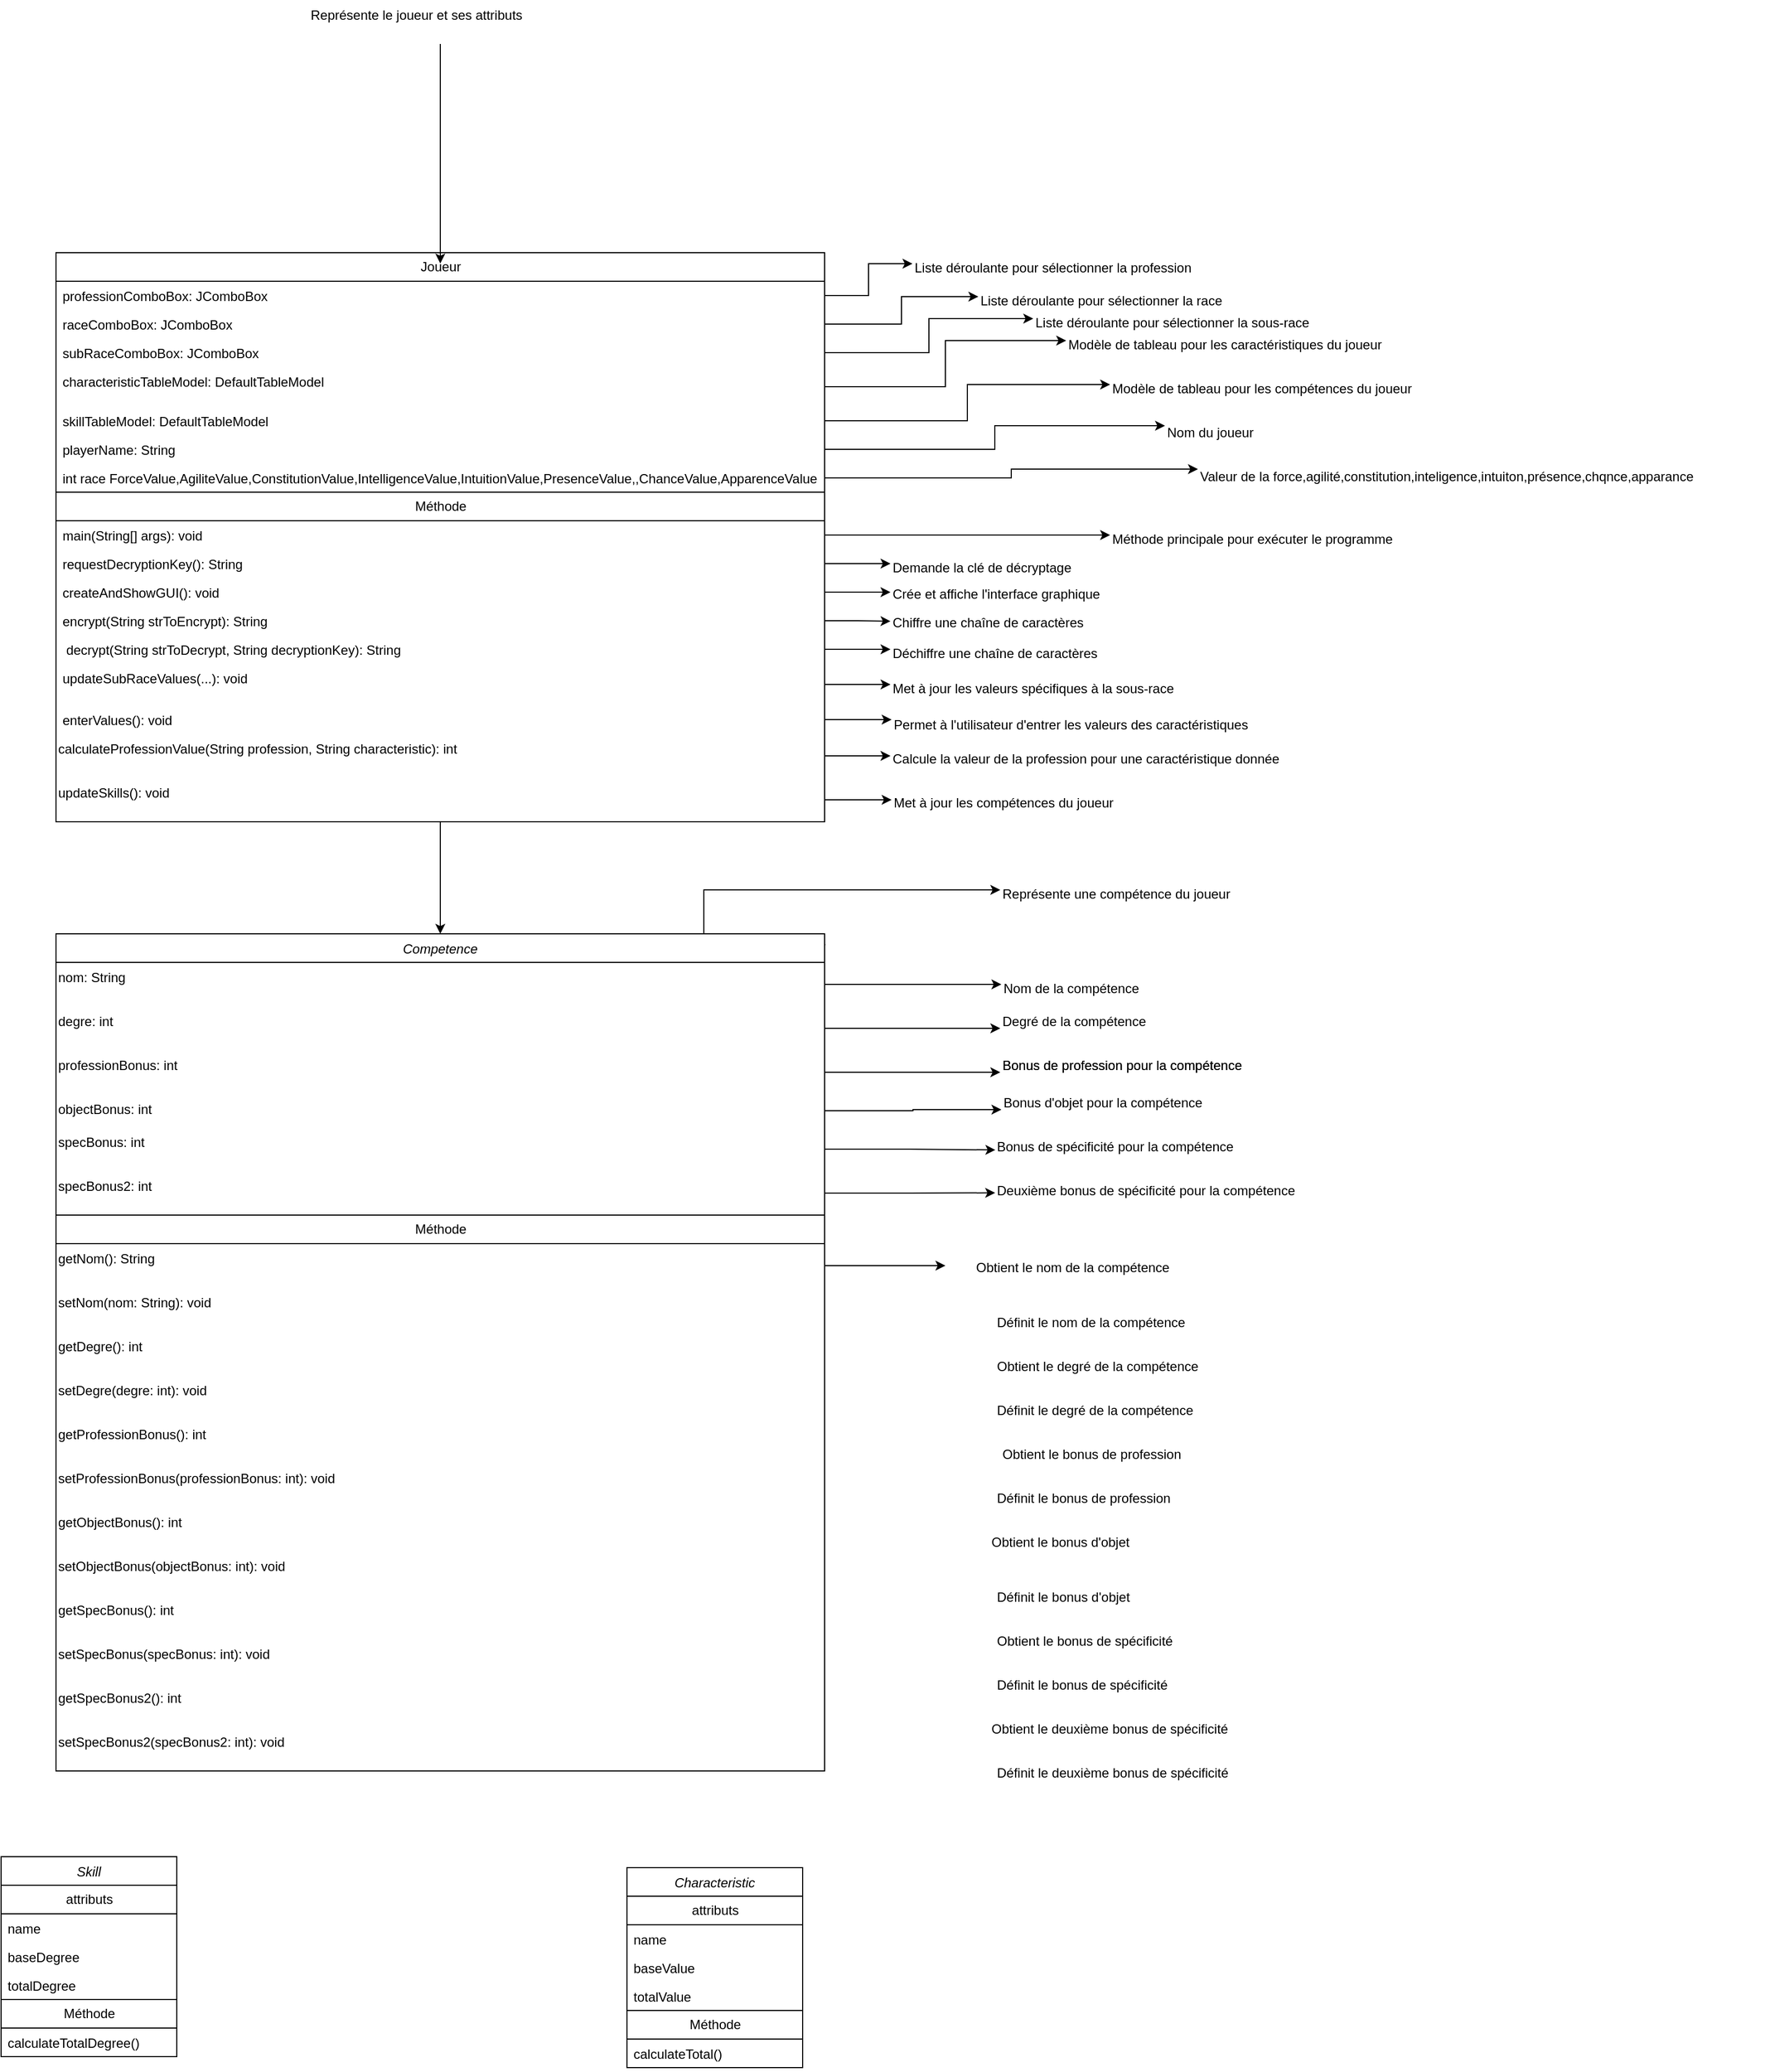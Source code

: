 <mxfile version="24.4.9" type="github">
  <diagram id="C5RBs43oDa-KdzZeNtuy" name="Page-1">
    <mxGraphModel dx="1067" dy="2249" grid="1" gridSize="10" guides="1" tooltips="1" connect="1" arrows="1" fold="1" page="1" pageScale="1" pageWidth="827" pageHeight="1169" math="0" shadow="0">
      <root>
        <mxCell id="WIyWlLk6GJQsqaUBKTNV-0" />
        <mxCell id="WIyWlLk6GJQsqaUBKTNV-1" parent="WIyWlLk6GJQsqaUBKTNV-0" />
        <mxCell id="i2RfyE96nucthwFzIsgV-39" style="edgeStyle=orthogonalEdgeStyle;rounded=0;orthogonalLoop=1;jettySize=auto;html=1;entryX=0;entryY=0.25;entryDx=0;entryDy=0;exitX=1.001;exitY=0.013;exitDx=0;exitDy=0;exitPerimeter=0;" edge="1" parent="WIyWlLk6GJQsqaUBKTNV-1" source="zkfFHV4jXpPFQw0GAbJ--0" target="i2RfyE96nucthwFzIsgV-29">
          <mxGeometry relative="1" as="geometry">
            <Array as="points">
              <mxPoint x="710" y="-30" />
              <mxPoint x="710" y="-80" />
            </Array>
          </mxGeometry>
        </mxCell>
        <mxCell id="zkfFHV4jXpPFQw0GAbJ--0" value="Competence " style="swimlane;fontStyle=2;align=center;verticalAlign=top;childLayout=stackLayout;horizontal=1;startSize=26;horizontalStack=0;resizeParent=1;resizeLast=0;collapsible=1;marginBottom=0;rounded=0;shadow=0;strokeWidth=1;" parent="WIyWlLk6GJQsqaUBKTNV-1" vertex="1">
          <mxGeometry x="120" y="-40" width="700" height="762" as="geometry">
            <mxRectangle x="334" y="10" width="160" height="26" as="alternateBounds" />
          </mxGeometry>
        </mxCell>
        <mxCell id="i2RfyE96nucthwFzIsgV-11" value="nom: String" style="text;whiteSpace=wrap;" vertex="1" parent="zkfFHV4jXpPFQw0GAbJ--0">
          <mxGeometry y="26" width="700" height="40" as="geometry" />
        </mxCell>
        <mxCell id="i2RfyE96nucthwFzIsgV-12" value="degre: int" style="text;whiteSpace=wrap;" vertex="1" parent="zkfFHV4jXpPFQw0GAbJ--0">
          <mxGeometry y="66" width="700" height="40" as="geometry" />
        </mxCell>
        <mxCell id="i2RfyE96nucthwFzIsgV-13" value="professionBonus: int" style="text;whiteSpace=wrap;" vertex="1" parent="zkfFHV4jXpPFQw0GAbJ--0">
          <mxGeometry y="106" width="700" height="40" as="geometry" />
        </mxCell>
        <mxCell id="i2RfyE96nucthwFzIsgV-14" value="objectBonus: int" style="text;whiteSpace=wrap;" vertex="1" parent="zkfFHV4jXpPFQw0GAbJ--0">
          <mxGeometry y="146" width="700" height="30" as="geometry" />
        </mxCell>
        <mxCell id="i2RfyE96nucthwFzIsgV-15" value="specBonus: int" style="text;whiteSpace=wrap;" vertex="1" parent="zkfFHV4jXpPFQw0GAbJ--0">
          <mxGeometry y="176" width="700" height="40" as="geometry" />
        </mxCell>
        <mxCell id="i2RfyE96nucthwFzIsgV-16" value="specBonus2: int" style="text;whiteSpace=wrap;" vertex="1" parent="zkfFHV4jXpPFQw0GAbJ--0">
          <mxGeometry y="216" width="700" height="40" as="geometry" />
        </mxCell>
        <mxCell id="qMtvj5lShhkuuehcOQx0-54" value="Méthode" style="swimlane;fontStyle=0;childLayout=stackLayout;horizontal=1;startSize=26;fillColor=none;horizontalStack=0;resizeParent=1;resizeParentMax=0;resizeLast=0;collapsible=1;marginBottom=0;html=1;" parent="zkfFHV4jXpPFQw0GAbJ--0" vertex="1">
          <mxGeometry y="256" width="700" height="506" as="geometry">
            <mxRectangle y="26" width="160" height="30" as="alternateBounds" />
          </mxGeometry>
        </mxCell>
        <mxCell id="i2RfyE96nucthwFzIsgV-65" style="edgeStyle=orthogonalEdgeStyle;rounded=0;orthogonalLoop=1;jettySize=auto;html=1;" edge="1" parent="qMtvj5lShhkuuehcOQx0-54" source="i2RfyE96nucthwFzIsgV-17">
          <mxGeometry relative="1" as="geometry">
            <mxPoint x="810" y="46" as="targetPoint" />
          </mxGeometry>
        </mxCell>
        <mxCell id="i2RfyE96nucthwFzIsgV-17" value="getNom(): String" style="text;whiteSpace=wrap;" vertex="1" parent="qMtvj5lShhkuuehcOQx0-54">
          <mxGeometry y="26" width="700" height="40" as="geometry" />
        </mxCell>
        <mxCell id="i2RfyE96nucthwFzIsgV-18" value="setNom(nom: String): void" style="text;whiteSpace=wrap;" vertex="1" parent="qMtvj5lShhkuuehcOQx0-54">
          <mxGeometry y="66" width="700" height="40" as="geometry" />
        </mxCell>
        <mxCell id="i2RfyE96nucthwFzIsgV-19" value="getDegre(): int" style="text;whiteSpace=wrap;" vertex="1" parent="qMtvj5lShhkuuehcOQx0-54">
          <mxGeometry y="106" width="700" height="40" as="geometry" />
        </mxCell>
        <mxCell id="i2RfyE96nucthwFzIsgV-20" value="setDegre(degre: int): void" style="text;whiteSpace=wrap;" vertex="1" parent="qMtvj5lShhkuuehcOQx0-54">
          <mxGeometry y="146" width="700" height="40" as="geometry" />
        </mxCell>
        <mxCell id="i2RfyE96nucthwFzIsgV-21" value="getProfessionBonus(): int" style="text;whiteSpace=wrap;" vertex="1" parent="qMtvj5lShhkuuehcOQx0-54">
          <mxGeometry y="186" width="700" height="40" as="geometry" />
        </mxCell>
        <mxCell id="i2RfyE96nucthwFzIsgV-22" value="setProfessionBonus(professionBonus: int): void" style="text;whiteSpace=wrap;" vertex="1" parent="qMtvj5lShhkuuehcOQx0-54">
          <mxGeometry y="226" width="700" height="40" as="geometry" />
        </mxCell>
        <mxCell id="i2RfyE96nucthwFzIsgV-23" value="getObjectBonus(): int" style="text;whiteSpace=wrap;" vertex="1" parent="qMtvj5lShhkuuehcOQx0-54">
          <mxGeometry y="266" width="700" height="40" as="geometry" />
        </mxCell>
        <mxCell id="i2RfyE96nucthwFzIsgV-24" value="setObjectBonus(objectBonus: int): void" style="text;whiteSpace=wrap;" vertex="1" parent="qMtvj5lShhkuuehcOQx0-54">
          <mxGeometry y="306" width="700" height="40" as="geometry" />
        </mxCell>
        <mxCell id="i2RfyE96nucthwFzIsgV-25" value="getSpecBonus(): int" style="text;whiteSpace=wrap;" vertex="1" parent="qMtvj5lShhkuuehcOQx0-54">
          <mxGeometry y="346" width="700" height="40" as="geometry" />
        </mxCell>
        <mxCell id="i2RfyE96nucthwFzIsgV-26" value="setSpecBonus(specBonus: int): void" style="text;whiteSpace=wrap;" vertex="1" parent="qMtvj5lShhkuuehcOQx0-54">
          <mxGeometry y="386" width="700" height="40" as="geometry" />
        </mxCell>
        <mxCell id="i2RfyE96nucthwFzIsgV-27" value="getSpecBonus2(): int" style="text;whiteSpace=wrap;" vertex="1" parent="qMtvj5lShhkuuehcOQx0-54">
          <mxGeometry y="426" width="700" height="40" as="geometry" />
        </mxCell>
        <mxCell id="i2RfyE96nucthwFzIsgV-28" value="setSpecBonus2(specBonus2: int): void" style="text;whiteSpace=wrap;" vertex="1" parent="qMtvj5lShhkuuehcOQx0-54">
          <mxGeometry y="466" width="700" height="40" as="geometry" />
        </mxCell>
        <mxCell id="qMtvj5lShhkuuehcOQx0-58" value="Skill" style="swimlane;fontStyle=2;align=center;verticalAlign=top;childLayout=stackLayout;horizontal=1;startSize=26;horizontalStack=0;resizeParent=1;resizeLast=0;collapsible=1;marginBottom=0;rounded=0;shadow=0;strokeWidth=1;" parent="WIyWlLk6GJQsqaUBKTNV-1" vertex="1">
          <mxGeometry x="70" y="800" width="160" height="182" as="geometry">
            <mxRectangle x="334" y="10" width="160" height="26" as="alternateBounds" />
          </mxGeometry>
        </mxCell>
        <mxCell id="qMtvj5lShhkuuehcOQx0-59" value="attributs" style="swimlane;fontStyle=0;childLayout=stackLayout;horizontal=1;startSize=26;fillColor=none;horizontalStack=0;resizeParent=1;resizeParentMax=0;resizeLast=0;collapsible=1;marginBottom=0;html=1;" parent="qMtvj5lShhkuuehcOQx0-58" vertex="1">
          <mxGeometry y="26" width="160" height="104" as="geometry">
            <mxRectangle y="26" width="160" height="30" as="alternateBounds" />
          </mxGeometry>
        </mxCell>
        <mxCell id="qMtvj5lShhkuuehcOQx0-60" value="name" style="text;strokeColor=none;fillColor=none;align=left;verticalAlign=top;spacingLeft=4;spacingRight=4;overflow=hidden;rotatable=0;points=[[0,0.5],[1,0.5]];portConstraint=eastwest;whiteSpace=wrap;html=1;" parent="qMtvj5lShhkuuehcOQx0-59" vertex="1">
          <mxGeometry y="26" width="160" height="26" as="geometry" />
        </mxCell>
        <mxCell id="qMtvj5lShhkuuehcOQx0-61" value="baseDegree" style="text;strokeColor=none;fillColor=none;align=left;verticalAlign=top;spacingLeft=4;spacingRight=4;overflow=hidden;rotatable=0;points=[[0,0.5],[1,0.5]];portConstraint=eastwest;whiteSpace=wrap;html=1;" parent="qMtvj5lShhkuuehcOQx0-59" vertex="1">
          <mxGeometry y="52" width="160" height="26" as="geometry" />
        </mxCell>
        <mxCell id="qMtvj5lShhkuuehcOQx0-62" value="totalDegree" style="text;strokeColor=none;fillColor=none;align=left;verticalAlign=top;spacingLeft=4;spacingRight=4;overflow=hidden;rotatable=0;points=[[0,0.5],[1,0.5]];portConstraint=eastwest;whiteSpace=wrap;html=1;" parent="qMtvj5lShhkuuehcOQx0-59" vertex="1">
          <mxGeometry y="78" width="160" height="26" as="geometry" />
        </mxCell>
        <mxCell id="qMtvj5lShhkuuehcOQx0-63" value="Méthode" style="swimlane;fontStyle=0;childLayout=stackLayout;horizontal=1;startSize=26;fillColor=none;horizontalStack=0;resizeParent=1;resizeParentMax=0;resizeLast=0;collapsible=1;marginBottom=0;html=1;" parent="qMtvj5lShhkuuehcOQx0-58" vertex="1">
          <mxGeometry y="130" width="160" height="52" as="geometry">
            <mxRectangle y="26" width="160" height="30" as="alternateBounds" />
          </mxGeometry>
        </mxCell>
        <mxCell id="qMtvj5lShhkuuehcOQx0-64" value="calculateTotalDegree()" style="text;strokeColor=none;fillColor=none;align=left;verticalAlign=top;spacingLeft=4;spacingRight=4;overflow=hidden;rotatable=0;points=[[0,0.5],[1,0.5]];portConstraint=eastwest;whiteSpace=wrap;html=1;" parent="qMtvj5lShhkuuehcOQx0-63" vertex="1">
          <mxGeometry y="26" width="160" height="26" as="geometry" />
        </mxCell>
        <mxCell id="qMtvj5lShhkuuehcOQx0-65" value="Characteristic" style="swimlane;fontStyle=2;align=center;verticalAlign=top;childLayout=stackLayout;horizontal=1;startSize=26;horizontalStack=0;resizeParent=1;resizeLast=0;collapsible=1;marginBottom=0;rounded=0;shadow=0;strokeWidth=1;" parent="WIyWlLk6GJQsqaUBKTNV-1" vertex="1">
          <mxGeometry x="640" y="810" width="160" height="182" as="geometry">
            <mxRectangle x="334" y="10" width="160" height="26" as="alternateBounds" />
          </mxGeometry>
        </mxCell>
        <mxCell id="qMtvj5lShhkuuehcOQx0-66" value="attributs" style="swimlane;fontStyle=0;childLayout=stackLayout;horizontal=1;startSize=26;fillColor=none;horizontalStack=0;resizeParent=1;resizeParentMax=0;resizeLast=0;collapsible=1;marginBottom=0;html=1;" parent="qMtvj5lShhkuuehcOQx0-65" vertex="1">
          <mxGeometry y="26" width="160" height="104" as="geometry">
            <mxRectangle y="26" width="160" height="30" as="alternateBounds" />
          </mxGeometry>
        </mxCell>
        <mxCell id="qMtvj5lShhkuuehcOQx0-67" value="name" style="text;strokeColor=none;fillColor=none;align=left;verticalAlign=top;spacingLeft=4;spacingRight=4;overflow=hidden;rotatable=0;points=[[0,0.5],[1,0.5]];portConstraint=eastwest;whiteSpace=wrap;html=1;" parent="qMtvj5lShhkuuehcOQx0-66" vertex="1">
          <mxGeometry y="26" width="160" height="26" as="geometry" />
        </mxCell>
        <mxCell id="qMtvj5lShhkuuehcOQx0-68" value="baseValue" style="text;strokeColor=none;fillColor=none;align=left;verticalAlign=top;spacingLeft=4;spacingRight=4;overflow=hidden;rotatable=0;points=[[0,0.5],[1,0.5]];portConstraint=eastwest;whiteSpace=wrap;html=1;" parent="qMtvj5lShhkuuehcOQx0-66" vertex="1">
          <mxGeometry y="52" width="160" height="26" as="geometry" />
        </mxCell>
        <mxCell id="qMtvj5lShhkuuehcOQx0-69" value="totalValue" style="text;strokeColor=none;fillColor=none;align=left;verticalAlign=top;spacingLeft=4;spacingRight=4;overflow=hidden;rotatable=0;points=[[0,0.5],[1,0.5]];portConstraint=eastwest;whiteSpace=wrap;html=1;" parent="qMtvj5lShhkuuehcOQx0-66" vertex="1">
          <mxGeometry y="78" width="160" height="26" as="geometry" />
        </mxCell>
        <mxCell id="qMtvj5lShhkuuehcOQx0-70" value="Méthode" style="swimlane;fontStyle=0;childLayout=stackLayout;horizontal=1;startSize=26;fillColor=none;horizontalStack=0;resizeParent=1;resizeParentMax=0;resizeLast=0;collapsible=1;marginBottom=0;html=1;" parent="qMtvj5lShhkuuehcOQx0-65" vertex="1">
          <mxGeometry y="130" width="160" height="52" as="geometry">
            <mxRectangle y="26" width="160" height="30" as="alternateBounds" />
          </mxGeometry>
        </mxCell>
        <mxCell id="qMtvj5lShhkuuehcOQx0-71" value="calculateTotal()" style="text;strokeColor=none;fillColor=none;align=left;verticalAlign=top;spacingLeft=4;spacingRight=4;overflow=hidden;rotatable=0;points=[[0,0.5],[1,0.5]];portConstraint=eastwest;whiteSpace=wrap;html=1;" parent="qMtvj5lShhkuuehcOQx0-70" vertex="1">
          <mxGeometry y="26" width="160" height="26" as="geometry" />
        </mxCell>
        <mxCell id="qMtvj5lShhkuuehcOQx0-88" value="Joueur" style="swimlane;fontStyle=0;childLayout=stackLayout;horizontal=1;startSize=26;fillColor=none;horizontalStack=0;resizeParent=1;resizeParentMax=0;resizeLast=0;collapsible=1;marginBottom=0;html=1;" parent="WIyWlLk6GJQsqaUBKTNV-1" vertex="1">
          <mxGeometry x="120" y="-660" width="700" height="518" as="geometry">
            <mxRectangle x="314" y="-640" width="200" height="30" as="alternateBounds" />
          </mxGeometry>
        </mxCell>
        <mxCell id="qMtvj5lShhkuuehcOQx0-89" value="professionComboBox: JComboBox&lt;String" style="text;strokeColor=none;fillColor=none;align=left;verticalAlign=top;spacingLeft=4;spacingRight=4;overflow=hidden;rotatable=0;points=[[0,0.5],[1,0.5]];portConstraint=eastwest;whiteSpace=wrap;html=1;" parent="qMtvj5lShhkuuehcOQx0-88" vertex="1">
          <mxGeometry y="26" width="700" height="26" as="geometry" />
        </mxCell>
        <mxCell id="qMtvj5lShhkuuehcOQx0-90" value="raceComboBox: JComboBox&lt;String&gt;" style="text;strokeColor=none;fillColor=none;align=left;verticalAlign=top;spacingLeft=4;spacingRight=4;overflow=hidden;rotatable=0;points=[[0,0.5],[1,0.5]];portConstraint=eastwest;whiteSpace=wrap;html=1;" parent="qMtvj5lShhkuuehcOQx0-88" vertex="1">
          <mxGeometry y="52" width="700" height="26" as="geometry" />
        </mxCell>
        <mxCell id="qMtvj5lShhkuuehcOQx0-91" value="subRaceComboBox: JComboBox&lt;String&gt;" style="text;strokeColor=none;fillColor=none;align=left;verticalAlign=top;spacingLeft=4;spacingRight=4;overflow=hidden;rotatable=0;points=[[0,0.5],[1,0.5]];portConstraint=eastwest;whiteSpace=wrap;html=1;" parent="qMtvj5lShhkuuehcOQx0-88" vertex="1">
          <mxGeometry y="78" width="700" height="26" as="geometry" />
        </mxCell>
        <mxCell id="dnE_V_GwSR6mNpGcqpjj-6" value="characteristicTableModel: DefaultTableModel&amp;nbsp;" style="text;strokeColor=none;fillColor=none;align=left;verticalAlign=top;spacingLeft=4;spacingRight=4;overflow=hidden;rotatable=0;points=[[0,0.5],[1,0.5]];portConstraint=eastwest;whiteSpace=wrap;html=1;" parent="qMtvj5lShhkuuehcOQx0-88" vertex="1">
          <mxGeometry y="104" width="700" height="36" as="geometry" />
        </mxCell>
        <mxCell id="dnE_V_GwSR6mNpGcqpjj-10" value="skillTableModel: DefaultTableModel" style="text;strokeColor=none;fillColor=none;align=left;verticalAlign=top;spacingLeft=4;spacingRight=4;overflow=hidden;rotatable=0;points=[[0,0.5],[1,0.5]];portConstraint=eastwest;whiteSpace=wrap;html=1;" parent="qMtvj5lShhkuuehcOQx0-88" vertex="1">
          <mxGeometry y="140" width="700" height="26" as="geometry" />
        </mxCell>
        <mxCell id="dnE_V_GwSR6mNpGcqpjj-11" value="playerName: String&amp;nbsp;" style="text;strokeColor=none;fillColor=none;align=left;verticalAlign=top;spacingLeft=4;spacingRight=4;overflow=hidden;rotatable=0;points=[[0,0.5],[1,0.5]];portConstraint=eastwest;whiteSpace=wrap;html=1;" parent="qMtvj5lShhkuuehcOQx0-88" vertex="1">
          <mxGeometry y="166" width="700" height="26" as="geometry" />
        </mxCell>
        <mxCell id="dnE_V_GwSR6mNpGcqpjj-14" value="int race ForceValue,AgiliteValue,ConstitutionValue,IntelligenceValue,IntuitionValue,PresenceValue,,ChanceValue,ApparenceValue" style="text;strokeColor=none;fillColor=none;align=left;verticalAlign=top;spacingLeft=4;spacingRight=4;overflow=hidden;rotatable=0;points=[[0,0.5],[1,0.5]];portConstraint=eastwest;whiteSpace=wrap;html=1;" parent="qMtvj5lShhkuuehcOQx0-88" vertex="1">
          <mxGeometry y="192" width="700" height="26" as="geometry" />
        </mxCell>
        <mxCell id="qMtvj5lShhkuuehcOQx0-95" value="Méthode" style="swimlane;fontStyle=0;childLayout=stackLayout;horizontal=1;startSize=26;fillColor=none;horizontalStack=0;resizeParent=1;resizeParentMax=0;resizeLast=0;collapsible=1;marginBottom=0;html=1;" parent="qMtvj5lShhkuuehcOQx0-88" vertex="1">
          <mxGeometry y="218" width="700" height="300" as="geometry">
            <mxRectangle y="400" width="200" height="30" as="alternateBounds" />
          </mxGeometry>
        </mxCell>
        <mxCell id="dnE_V_GwSR6mNpGcqpjj-7" value="main(String[] args): void" style="text;strokeColor=none;fillColor=none;align=left;verticalAlign=top;spacingLeft=4;spacingRight=4;overflow=hidden;rotatable=0;points=[[0,0.5],[1,0.5]];portConstraint=eastwest;whiteSpace=wrap;html=1;" parent="qMtvj5lShhkuuehcOQx0-95" vertex="1">
          <mxGeometry y="26" width="700" height="26" as="geometry" />
        </mxCell>
        <mxCell id="qMtvj5lShhkuuehcOQx0-97" value="requestDecryptionKey(): String" style="text;strokeColor=none;fillColor=none;align=left;verticalAlign=top;spacingLeft=4;spacingRight=4;overflow=hidden;rotatable=0;points=[[0,0.5],[1,0.5]];portConstraint=eastwest;whiteSpace=wrap;html=1;" parent="qMtvj5lShhkuuehcOQx0-95" vertex="1">
          <mxGeometry y="52" width="700" height="26" as="geometry" />
        </mxCell>
        <mxCell id="qMtvj5lShhkuuehcOQx0-96" value="&lt;div&gt;createAndShowGUI(): void&lt;br&gt;&lt;/div&gt;" style="text;strokeColor=none;fillColor=none;align=left;verticalAlign=top;spacingLeft=4;spacingRight=4;overflow=hidden;rotatable=0;points=[[0,0.5],[1,0.5]];portConstraint=eastwest;whiteSpace=wrap;html=1;" parent="qMtvj5lShhkuuehcOQx0-95" vertex="1">
          <mxGeometry y="78" width="700" height="26" as="geometry" />
        </mxCell>
        <mxCell id="qMtvj5lShhkuuehcOQx0-100" value="encrypt(String strToEncrypt): String" style="text;strokeColor=none;fillColor=none;align=left;verticalAlign=top;spacingLeft=4;spacingRight=4;overflow=hidden;rotatable=0;points=[[0,0.5],[1,0.5]];portConstraint=eastwest;whiteSpace=wrap;html=1;" parent="qMtvj5lShhkuuehcOQx0-95" vertex="1">
          <mxGeometry y="104" width="700" height="26" as="geometry" />
        </mxCell>
        <mxCell id="qMtvj5lShhkuuehcOQx0-101" value="&amp;nbsp;decrypt(String strToDecrypt, String decryptionKey): String" style="text;strokeColor=none;fillColor=none;align=left;verticalAlign=top;spacingLeft=4;spacingRight=4;overflow=hidden;rotatable=0;points=[[0,0.5],[1,0.5]];portConstraint=eastwest;whiteSpace=wrap;html=1;" parent="qMtvj5lShhkuuehcOQx0-95" vertex="1">
          <mxGeometry y="130" width="700" height="26" as="geometry" />
        </mxCell>
        <mxCell id="qMtvj5lShhkuuehcOQx0-98" value="updateSubRaceValues(...): void" style="text;strokeColor=none;fillColor=none;align=left;verticalAlign=top;spacingLeft=4;spacingRight=4;overflow=hidden;rotatable=0;points=[[0,0.5],[1,0.5]];portConstraint=eastwest;whiteSpace=wrap;html=1;" parent="qMtvj5lShhkuuehcOQx0-95" vertex="1">
          <mxGeometry y="156" width="700" height="38" as="geometry" />
        </mxCell>
        <mxCell id="dnE_V_GwSR6mNpGcqpjj-18" value="enterValues(): void" style="text;strokeColor=none;fillColor=none;align=left;verticalAlign=top;spacingLeft=4;spacingRight=4;overflow=hidden;rotatable=0;points=[[0,0.5],[1,0.5]];portConstraint=eastwest;whiteSpace=wrap;html=1;" parent="qMtvj5lShhkuuehcOQx0-95" vertex="1">
          <mxGeometry y="194" width="700" height="26" as="geometry" />
        </mxCell>
        <mxCell id="dnE_V_GwSR6mNpGcqpjj-19" value="calculateProfessionValue(String profession, String characteristic): int" style="text;whiteSpace=wrap;" parent="qMtvj5lShhkuuehcOQx0-95" vertex="1">
          <mxGeometry y="220" width="700" height="40" as="geometry" />
        </mxCell>
        <mxCell id="dnE_V_GwSR6mNpGcqpjj-20" value="updateSkills(): void" style="text;whiteSpace=wrap;" parent="qMtvj5lShhkuuehcOQx0-95" vertex="1">
          <mxGeometry y="260" width="700" height="40" as="geometry" />
        </mxCell>
        <mxCell id="dnE_V_GwSR6mNpGcqpjj-21" style="edgeStyle=orthogonalEdgeStyle;rounded=0;orthogonalLoop=1;jettySize=auto;html=1;" parent="WIyWlLk6GJQsqaUBKTNV-1" source="dnE_V_GwSR6mNpGcqpjj-20" target="zkfFHV4jXpPFQw0GAbJ--0" edge="1">
          <mxGeometry relative="1" as="geometry" />
        </mxCell>
        <mxCell id="dnE_V_GwSR6mNpGcqpjj-22" value="Représente le joueur et ses attributs" style="text;whiteSpace=wrap;" parent="WIyWlLk6GJQsqaUBKTNV-1" vertex="1">
          <mxGeometry x="350" y="-890" width="240" height="40" as="geometry" />
        </mxCell>
        <mxCell id="dnE_V_GwSR6mNpGcqpjj-25" value="Liste déroulante pour sélectionner la profession" style="text;whiteSpace=wrap;" parent="WIyWlLk6GJQsqaUBKTNV-1" vertex="1">
          <mxGeometry x="900" y="-660" width="290" height="40" as="geometry" />
        </mxCell>
        <mxCell id="dnE_V_GwSR6mNpGcqpjj-27" value="Liste déroulante pour sélectionner la sous-race" style="text;whiteSpace=wrap;" parent="WIyWlLk6GJQsqaUBKTNV-1" vertex="1">
          <mxGeometry x="1010" y="-610" width="280" height="40" as="geometry" />
        </mxCell>
        <mxCell id="dnE_V_GwSR6mNpGcqpjj-29" style="edgeStyle=orthogonalEdgeStyle;rounded=0;orthogonalLoop=1;jettySize=auto;html=1;entryX=0;entryY=0.25;entryDx=0;entryDy=0;" parent="WIyWlLk6GJQsqaUBKTNV-1" source="qMtvj5lShhkuuehcOQx0-91" target="dnE_V_GwSR6mNpGcqpjj-27" edge="1">
          <mxGeometry relative="1" as="geometry" />
        </mxCell>
        <mxCell id="dnE_V_GwSR6mNpGcqpjj-32" value="Modèle de tableau pour les caractéristiques du joueur" style="text;whiteSpace=wrap;" parent="WIyWlLk6GJQsqaUBKTNV-1" vertex="1">
          <mxGeometry x="1040" y="-590" width="320" height="40" as="geometry" />
        </mxCell>
        <mxCell id="dnE_V_GwSR6mNpGcqpjj-33" style="edgeStyle=orthogonalEdgeStyle;rounded=0;orthogonalLoop=1;jettySize=auto;html=1;entryX=0;entryY=0.25;entryDx=0;entryDy=0;" parent="WIyWlLk6GJQsqaUBKTNV-1" source="dnE_V_GwSR6mNpGcqpjj-6" target="dnE_V_GwSR6mNpGcqpjj-32" edge="1">
          <mxGeometry relative="1" as="geometry" />
        </mxCell>
        <mxCell id="dnE_V_GwSR6mNpGcqpjj-34" value="Modèle de tableau pour les compétences du joueur" style="text;whiteSpace=wrap;" parent="WIyWlLk6GJQsqaUBKTNV-1" vertex="1">
          <mxGeometry x="1080" y="-550" width="310" height="40" as="geometry" />
        </mxCell>
        <mxCell id="dnE_V_GwSR6mNpGcqpjj-35" style="edgeStyle=orthogonalEdgeStyle;rounded=0;orthogonalLoop=1;jettySize=auto;html=1;entryX=0;entryY=0.25;entryDx=0;entryDy=0;" parent="WIyWlLk6GJQsqaUBKTNV-1" source="dnE_V_GwSR6mNpGcqpjj-10" target="dnE_V_GwSR6mNpGcqpjj-34" edge="1">
          <mxGeometry relative="1" as="geometry" />
        </mxCell>
        <mxCell id="dnE_V_GwSR6mNpGcqpjj-36" value="Nom du joueur" style="text;whiteSpace=wrap;" parent="WIyWlLk6GJQsqaUBKTNV-1" vertex="1">
          <mxGeometry x="1130" y="-510" width="110" height="30" as="geometry" />
        </mxCell>
        <mxCell id="dnE_V_GwSR6mNpGcqpjj-37" style="edgeStyle=orthogonalEdgeStyle;rounded=0;orthogonalLoop=1;jettySize=auto;html=1;entryX=0;entryY=0.25;entryDx=0;entryDy=0;" parent="WIyWlLk6GJQsqaUBKTNV-1" source="dnE_V_GwSR6mNpGcqpjj-11" target="dnE_V_GwSR6mNpGcqpjj-36" edge="1">
          <mxGeometry relative="1" as="geometry" />
        </mxCell>
        <mxCell id="dnE_V_GwSR6mNpGcqpjj-39" value="Valeur de la force,agilité,constitution,inteligence,intuiton,présence,chqnce,apparance" style="text;whiteSpace=wrap;" parent="WIyWlLk6GJQsqaUBKTNV-1" vertex="1">
          <mxGeometry x="1160" y="-470" width="520" height="28" as="geometry" />
        </mxCell>
        <mxCell id="dnE_V_GwSR6mNpGcqpjj-41" value="Méthode principale pour exécuter le programme" style="text;whiteSpace=wrap;" parent="WIyWlLk6GJQsqaUBKTNV-1" vertex="1">
          <mxGeometry x="1080" y="-413" width="290" height="20" as="geometry" />
        </mxCell>
        <mxCell id="dnE_V_GwSR6mNpGcqpjj-43" value="Demande la clé de décryptage" style="text;whiteSpace=wrap;" parent="WIyWlLk6GJQsqaUBKTNV-1" vertex="1">
          <mxGeometry x="880" y="-387" width="200" height="20" as="geometry" />
        </mxCell>
        <mxCell id="dnE_V_GwSR6mNpGcqpjj-45" value="Crée et affiche l&#39;interface graphique" style="text;whiteSpace=wrap;" parent="WIyWlLk6GJQsqaUBKTNV-1" vertex="1">
          <mxGeometry x="880" y="-363" width="220" height="24" as="geometry" />
        </mxCell>
        <mxCell id="dnE_V_GwSR6mNpGcqpjj-47" value="Chiffre une chaîne de caractères" style="text;whiteSpace=wrap;" parent="WIyWlLk6GJQsqaUBKTNV-1" vertex="1">
          <mxGeometry x="880" y="-337" width="200" height="25" as="geometry" />
        </mxCell>
        <mxCell id="dnE_V_GwSR6mNpGcqpjj-49" value="Déchiffre une chaîne de caractères" style="text;whiteSpace=wrap;" parent="WIyWlLk6GJQsqaUBKTNV-1" vertex="1">
          <mxGeometry x="880" y="-309" width="220" height="20" as="geometry" />
        </mxCell>
        <mxCell id="dnE_V_GwSR6mNpGcqpjj-52" value="Met à jour les valeurs spécifiques à la sous-race" style="text;whiteSpace=wrap;" parent="WIyWlLk6GJQsqaUBKTNV-1" vertex="1">
          <mxGeometry x="880" y="-277" width="290" height="20" as="geometry" />
        </mxCell>
        <mxCell id="dnE_V_GwSR6mNpGcqpjj-54" value="Permet à l&#39;utilisateur d&#39;entrer les valeurs des caractéristiques" style="text;whiteSpace=wrap;" parent="WIyWlLk6GJQsqaUBKTNV-1" vertex="1">
          <mxGeometry x="881" y="-244" width="360" height="18" as="geometry" />
        </mxCell>
        <mxCell id="dnE_V_GwSR6mNpGcqpjj-56" value="Calcule la valeur de la profession pour une caractéristique donnée" style="text;whiteSpace=wrap;" parent="WIyWlLk6GJQsqaUBKTNV-1" vertex="1">
          <mxGeometry x="880" y="-213" width="390" height="22" as="geometry" />
        </mxCell>
        <mxCell id="dnE_V_GwSR6mNpGcqpjj-58" value="Met à jour les compétences du joueur" style="text;whiteSpace=wrap;" parent="WIyWlLk6GJQsqaUBKTNV-1" vertex="1">
          <mxGeometry x="881" y="-173" width="230" height="22" as="geometry" />
        </mxCell>
        <mxCell id="dnE_V_GwSR6mNpGcqpjj-61" style="edgeStyle=orthogonalEdgeStyle;rounded=0;orthogonalLoop=1;jettySize=auto;html=1;entryX=0.5;entryY=0.019;entryDx=0;entryDy=0;entryPerimeter=0;" parent="WIyWlLk6GJQsqaUBKTNV-1" source="dnE_V_GwSR6mNpGcqpjj-22" target="qMtvj5lShhkuuehcOQx0-88" edge="1">
          <mxGeometry relative="1" as="geometry" />
        </mxCell>
        <mxCell id="dnE_V_GwSR6mNpGcqpjj-63" value="Liste déroulante pour sélectionner la race" style="text;whiteSpace=wrap;" parent="WIyWlLk6GJQsqaUBKTNV-1" vertex="1">
          <mxGeometry x="960" y="-630" width="250" height="40" as="geometry" />
        </mxCell>
        <mxCell id="dnE_V_GwSR6mNpGcqpjj-64" style="edgeStyle=orthogonalEdgeStyle;rounded=0;orthogonalLoop=1;jettySize=auto;html=1;entryX=0;entryY=0.25;entryDx=0;entryDy=0;" parent="WIyWlLk6GJQsqaUBKTNV-1" source="qMtvj5lShhkuuehcOQx0-90" target="dnE_V_GwSR6mNpGcqpjj-63" edge="1">
          <mxGeometry relative="1" as="geometry" />
        </mxCell>
        <mxCell id="dnE_V_GwSR6mNpGcqpjj-67" style="edgeStyle=orthogonalEdgeStyle;rounded=0;orthogonalLoop=1;jettySize=auto;html=1;entryX=0;entryY=0.25;entryDx=0;entryDy=0;" parent="WIyWlLk6GJQsqaUBKTNV-1" source="qMtvj5lShhkuuehcOQx0-89" target="dnE_V_GwSR6mNpGcqpjj-25" edge="1">
          <mxGeometry relative="1" as="geometry" />
        </mxCell>
        <mxCell id="dnE_V_GwSR6mNpGcqpjj-71" style="edgeStyle=orthogonalEdgeStyle;rounded=0;orthogonalLoop=1;jettySize=auto;html=1;entryX=0;entryY=0.5;entryDx=0;entryDy=0;" parent="WIyWlLk6GJQsqaUBKTNV-1" source="dnE_V_GwSR6mNpGcqpjj-19" target="dnE_V_GwSR6mNpGcqpjj-56" edge="1">
          <mxGeometry relative="1" as="geometry" />
        </mxCell>
        <mxCell id="dnE_V_GwSR6mNpGcqpjj-72" style="edgeStyle=orthogonalEdgeStyle;rounded=0;orthogonalLoop=1;jettySize=auto;html=1;entryX=0;entryY=0.5;entryDx=0;entryDy=0;" parent="WIyWlLk6GJQsqaUBKTNV-1" source="dnE_V_GwSR6mNpGcqpjj-20" target="dnE_V_GwSR6mNpGcqpjj-58" edge="1">
          <mxGeometry relative="1" as="geometry" />
        </mxCell>
        <mxCell id="dnE_V_GwSR6mNpGcqpjj-74" style="edgeStyle=orthogonalEdgeStyle;rounded=0;orthogonalLoop=1;jettySize=auto;html=1;entryX=0;entryY=0.5;entryDx=0;entryDy=0;" parent="WIyWlLk6GJQsqaUBKTNV-1" source="dnE_V_GwSR6mNpGcqpjj-18" target="dnE_V_GwSR6mNpGcqpjj-54" edge="1">
          <mxGeometry relative="1" as="geometry" />
        </mxCell>
        <mxCell id="dnE_V_GwSR6mNpGcqpjj-75" style="edgeStyle=orthogonalEdgeStyle;rounded=0;orthogonalLoop=1;jettySize=auto;html=1;entryX=0;entryY=0.5;entryDx=0;entryDy=0;" parent="WIyWlLk6GJQsqaUBKTNV-1" source="qMtvj5lShhkuuehcOQx0-98" target="dnE_V_GwSR6mNpGcqpjj-52" edge="1">
          <mxGeometry relative="1" as="geometry" />
        </mxCell>
        <mxCell id="dnE_V_GwSR6mNpGcqpjj-76" style="edgeStyle=orthogonalEdgeStyle;rounded=0;orthogonalLoop=1;jettySize=auto;html=1;entryX=0;entryY=0.5;entryDx=0;entryDy=0;" parent="WIyWlLk6GJQsqaUBKTNV-1" source="qMtvj5lShhkuuehcOQx0-101" target="dnE_V_GwSR6mNpGcqpjj-49" edge="1">
          <mxGeometry relative="1" as="geometry" />
        </mxCell>
        <mxCell id="dnE_V_GwSR6mNpGcqpjj-77" style="edgeStyle=orthogonalEdgeStyle;rounded=0;orthogonalLoop=1;jettySize=auto;html=1;" parent="WIyWlLk6GJQsqaUBKTNV-1" source="qMtvj5lShhkuuehcOQx0-100" target="dnE_V_GwSR6mNpGcqpjj-47" edge="1">
          <mxGeometry relative="1" as="geometry" />
        </mxCell>
        <mxCell id="dnE_V_GwSR6mNpGcqpjj-79" style="edgeStyle=orthogonalEdgeStyle;rounded=0;orthogonalLoop=1;jettySize=auto;html=1;entryX=0;entryY=0.5;entryDx=0;entryDy=0;" parent="WIyWlLk6GJQsqaUBKTNV-1" source="qMtvj5lShhkuuehcOQx0-96" target="dnE_V_GwSR6mNpGcqpjj-45" edge="1">
          <mxGeometry relative="1" as="geometry" />
        </mxCell>
        <mxCell id="dnE_V_GwSR6mNpGcqpjj-81" style="edgeStyle=orthogonalEdgeStyle;rounded=0;orthogonalLoop=1;jettySize=auto;html=1;entryX=0;entryY=0.5;entryDx=0;entryDy=0;" parent="WIyWlLk6GJQsqaUBKTNV-1" source="dnE_V_GwSR6mNpGcqpjj-7" target="dnE_V_GwSR6mNpGcqpjj-41" edge="1">
          <mxGeometry relative="1" as="geometry" />
        </mxCell>
        <mxCell id="dnE_V_GwSR6mNpGcqpjj-82" style="edgeStyle=orthogonalEdgeStyle;rounded=0;orthogonalLoop=1;jettySize=auto;html=1;entryX=0;entryY=0.5;entryDx=0;entryDy=0;" parent="WIyWlLk6GJQsqaUBKTNV-1" source="qMtvj5lShhkuuehcOQx0-97" target="dnE_V_GwSR6mNpGcqpjj-43" edge="1">
          <mxGeometry relative="1" as="geometry" />
        </mxCell>
        <mxCell id="dnE_V_GwSR6mNpGcqpjj-85" style="edgeStyle=orthogonalEdgeStyle;rounded=0;orthogonalLoop=1;jettySize=auto;html=1;entryX=0;entryY=0.25;entryDx=0;entryDy=0;" parent="WIyWlLk6GJQsqaUBKTNV-1" source="dnE_V_GwSR6mNpGcqpjj-14" target="dnE_V_GwSR6mNpGcqpjj-39" edge="1">
          <mxGeometry relative="1" as="geometry" />
        </mxCell>
        <mxCell id="i2RfyE96nucthwFzIsgV-29" value="Représente une compétence du joueur" style="text;whiteSpace=wrap;" vertex="1" parent="WIyWlLk6GJQsqaUBKTNV-1">
          <mxGeometry x="980" y="-90" width="240" height="40" as="geometry" />
        </mxCell>
        <mxCell id="i2RfyE96nucthwFzIsgV-32" value="Nom de la compétence" style="text;whiteSpace=wrap;" vertex="1" parent="WIyWlLk6GJQsqaUBKTNV-1">
          <mxGeometry x="981" y="-4" width="160" height="20" as="geometry" />
        </mxCell>
        <mxCell id="i2RfyE96nucthwFzIsgV-35" style="edgeStyle=orthogonalEdgeStyle;rounded=0;orthogonalLoop=1;jettySize=auto;html=1;exitX=0.5;exitY=1;exitDx=0;exitDy=0;" edge="1" parent="WIyWlLk6GJQsqaUBKTNV-1" source="i2RfyE96nucthwFzIsgV-32" target="i2RfyE96nucthwFzIsgV-32">
          <mxGeometry relative="1" as="geometry" />
        </mxCell>
        <mxCell id="i2RfyE96nucthwFzIsgV-36" value="Degré de la compétence" style="text;whiteSpace=wrap;" vertex="1" parent="WIyWlLk6GJQsqaUBKTNV-1">
          <mxGeometry x="980" y="26" width="160" height="40" as="geometry" />
        </mxCell>
        <mxCell id="i2RfyE96nucthwFzIsgV-38" style="edgeStyle=orthogonalEdgeStyle;rounded=0;orthogonalLoop=1;jettySize=auto;html=1;" edge="1" parent="WIyWlLk6GJQsqaUBKTNV-1" source="i2RfyE96nucthwFzIsgV-11" target="i2RfyE96nucthwFzIsgV-32">
          <mxGeometry relative="1" as="geometry" />
        </mxCell>
        <mxCell id="i2RfyE96nucthwFzIsgV-40" style="edgeStyle=orthogonalEdgeStyle;rounded=0;orthogonalLoop=1;jettySize=auto;html=1;" edge="1" parent="WIyWlLk6GJQsqaUBKTNV-1" source="i2RfyE96nucthwFzIsgV-12" target="i2RfyE96nucthwFzIsgV-36">
          <mxGeometry relative="1" as="geometry" />
        </mxCell>
        <mxCell id="i2RfyE96nucthwFzIsgV-41" value="Bonus de profession pour la compétence" style="text;whiteSpace=wrap;" vertex="1" parent="WIyWlLk6GJQsqaUBKTNV-1">
          <mxGeometry x="980" y="66" width="250" height="40" as="geometry" />
        </mxCell>
        <mxCell id="i2RfyE96nucthwFzIsgV-42" style="edgeStyle=orthogonalEdgeStyle;rounded=0;orthogonalLoop=1;jettySize=auto;html=1;" edge="1" parent="WIyWlLk6GJQsqaUBKTNV-1" source="i2RfyE96nucthwFzIsgV-13" target="i2RfyE96nucthwFzIsgV-41">
          <mxGeometry relative="1" as="geometry" />
        </mxCell>
        <mxCell id="i2RfyE96nucthwFzIsgV-43" value="Bonus de profession pour la compétence" style="text;whiteSpace=wrap;" vertex="1" parent="WIyWlLk6GJQsqaUBKTNV-1">
          <mxGeometry x="980" y="66" width="250" height="40" as="geometry" />
        </mxCell>
        <mxCell id="i2RfyE96nucthwFzIsgV-44" value="Bonus d&#39;objet pour la compétence" style="text;whiteSpace=wrap;" vertex="1" parent="WIyWlLk6GJQsqaUBKTNV-1">
          <mxGeometry x="981" y="100" width="210" height="40" as="geometry" />
        </mxCell>
        <mxCell id="i2RfyE96nucthwFzIsgV-46" style="edgeStyle=orthogonalEdgeStyle;rounded=0;orthogonalLoop=1;jettySize=auto;html=1;" edge="1" parent="WIyWlLk6GJQsqaUBKTNV-1" source="i2RfyE96nucthwFzIsgV-14" target="i2RfyE96nucthwFzIsgV-44">
          <mxGeometry relative="1" as="geometry">
            <mxPoint x="960" y="121" as="targetPoint" />
          </mxGeometry>
        </mxCell>
        <mxCell id="i2RfyE96nucthwFzIsgV-47" value="Bonus de spécificité pour la compétence" style="text;whiteSpace=wrap;" vertex="1" parent="WIyWlLk6GJQsqaUBKTNV-1">
          <mxGeometry x="975" y="140" width="250" height="40" as="geometry" />
        </mxCell>
        <mxCell id="i2RfyE96nucthwFzIsgV-48" value="Deuxième bonus de spécificité pour la compétence" style="text;whiteSpace=wrap;" vertex="1" parent="WIyWlLk6GJQsqaUBKTNV-1">
          <mxGeometry x="975" y="180" width="310" height="40" as="geometry" />
        </mxCell>
        <mxCell id="i2RfyE96nucthwFzIsgV-51" style="edgeStyle=orthogonalEdgeStyle;rounded=0;orthogonalLoop=1;jettySize=auto;html=1;entryX=0.002;entryY=0.418;entryDx=0;entryDy=0;entryPerimeter=0;" edge="1" parent="WIyWlLk6GJQsqaUBKTNV-1" source="i2RfyE96nucthwFzIsgV-15" target="i2RfyE96nucthwFzIsgV-47">
          <mxGeometry relative="1" as="geometry" />
        </mxCell>
        <mxCell id="i2RfyE96nucthwFzIsgV-52" style="edgeStyle=orthogonalEdgeStyle;rounded=0;orthogonalLoop=1;jettySize=auto;html=1;entryX=0.001;entryY=0.394;entryDx=0;entryDy=0;entryPerimeter=0;" edge="1" parent="WIyWlLk6GJQsqaUBKTNV-1" source="i2RfyE96nucthwFzIsgV-16" target="i2RfyE96nucthwFzIsgV-48">
          <mxGeometry relative="1" as="geometry" />
        </mxCell>
        <mxCell id="i2RfyE96nucthwFzIsgV-53" value="Obtient le nom de la compétence" style="text;whiteSpace=wrap;" vertex="1" parent="WIyWlLk6GJQsqaUBKTNV-1">
          <mxGeometry x="956" y="250" width="210" height="40" as="geometry" />
        </mxCell>
        <mxCell id="i2RfyE96nucthwFzIsgV-54" value="Définit le nom de la compétence" style="text;whiteSpace=wrap;" vertex="1" parent="WIyWlLk6GJQsqaUBKTNV-1">
          <mxGeometry x="975" y="300" width="190" height="40" as="geometry" />
        </mxCell>
        <mxCell id="i2RfyE96nucthwFzIsgV-55" value="Obtient le degré de la compétence" style="text;whiteSpace=wrap;" vertex="1" parent="WIyWlLk6GJQsqaUBKTNV-1">
          <mxGeometry x="975" y="340" width="200" height="40" as="geometry" />
        </mxCell>
        <mxCell id="i2RfyE96nucthwFzIsgV-56" value="Définit le degré de la compétence" style="text;whiteSpace=wrap;" vertex="1" parent="WIyWlLk6GJQsqaUBKTNV-1">
          <mxGeometry x="975" y="380" width="210" height="40" as="geometry" />
        </mxCell>
        <mxCell id="i2RfyE96nucthwFzIsgV-57" value="Obtient le bonus de profession" style="text;whiteSpace=wrap;" vertex="1" parent="WIyWlLk6GJQsqaUBKTNV-1">
          <mxGeometry x="980" y="420" width="200" height="40" as="geometry" />
        </mxCell>
        <mxCell id="i2RfyE96nucthwFzIsgV-58" value="Définit le bonus de profession" style="text;whiteSpace=wrap;" vertex="1" parent="WIyWlLk6GJQsqaUBKTNV-1">
          <mxGeometry x="975" y="460" width="190" height="40" as="geometry" />
        </mxCell>
        <mxCell id="i2RfyE96nucthwFzIsgV-59" value="Obtient le bonus d&#39;objet" style="text;whiteSpace=wrap;" vertex="1" parent="WIyWlLk6GJQsqaUBKTNV-1">
          <mxGeometry x="970" y="500" width="160" height="40" as="geometry" />
        </mxCell>
        <mxCell id="i2RfyE96nucthwFzIsgV-60" value="Définit le bonus d&#39;objet" style="text;whiteSpace=wrap;" vertex="1" parent="WIyWlLk6GJQsqaUBKTNV-1">
          <mxGeometry x="975" y="550" width="150" height="40" as="geometry" />
        </mxCell>
        <mxCell id="i2RfyE96nucthwFzIsgV-61" value="Obtient le bonus de spécificité" style="text;whiteSpace=wrap;" vertex="1" parent="WIyWlLk6GJQsqaUBKTNV-1">
          <mxGeometry x="975" y="590" width="190" height="40" as="geometry" />
        </mxCell>
        <mxCell id="i2RfyE96nucthwFzIsgV-62" value="Définit le bonus de spécificité" style="text;whiteSpace=wrap;" vertex="1" parent="WIyWlLk6GJQsqaUBKTNV-1">
          <mxGeometry x="975" y="630" width="190" height="40" as="geometry" />
        </mxCell>
        <mxCell id="i2RfyE96nucthwFzIsgV-63" value="Obtient le deuxième bonus de spécificité" style="text;whiteSpace=wrap;" vertex="1" parent="WIyWlLk6GJQsqaUBKTNV-1">
          <mxGeometry x="970" y="670" width="250" height="40" as="geometry" />
        </mxCell>
        <mxCell id="i2RfyE96nucthwFzIsgV-64" value="Définit le deuxième bonus de spécificité" style="text;whiteSpace=wrap;" vertex="1" parent="WIyWlLk6GJQsqaUBKTNV-1">
          <mxGeometry x="975" y="710" width="240" height="40" as="geometry" />
        </mxCell>
      </root>
    </mxGraphModel>
  </diagram>
</mxfile>
